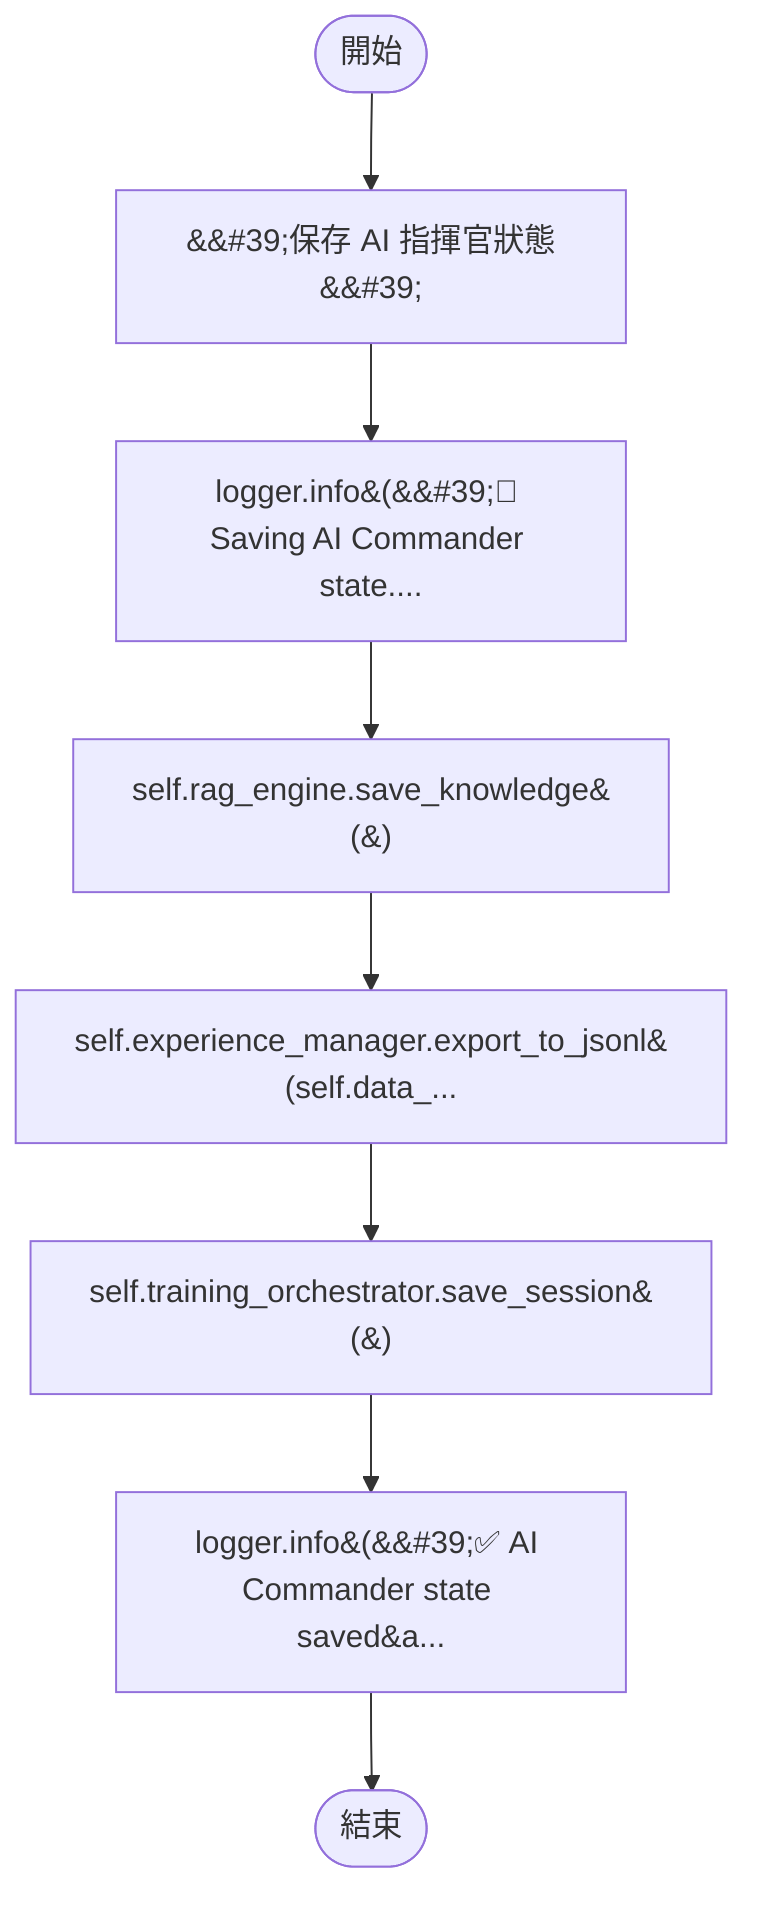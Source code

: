 flowchart TB
    n1([開始])
    n2([結束])
    n3[&amp;&#35;39;保存 AI 指揮官狀態&amp;&#35;39;]
    n4[logger.info&#40;&amp;&#35;39;💾 Saving AI Commander state....]
    n5[self.rag_engine.save_knowledge&#40;&#41;]
    n6[self.experience_manager.export_to_jsonl&#40;self.data_...]
    n7[self.training_orchestrator.save_session&#40;&#41;]
    n8[logger.info&#40;&amp;&#35;39;✅ AI Commander state saved&a...]
    n1 --> n3
    n3 --> n4
    n4 --> n5
    n5 --> n6
    n6 --> n7
    n7 --> n8
    n8 --> n2